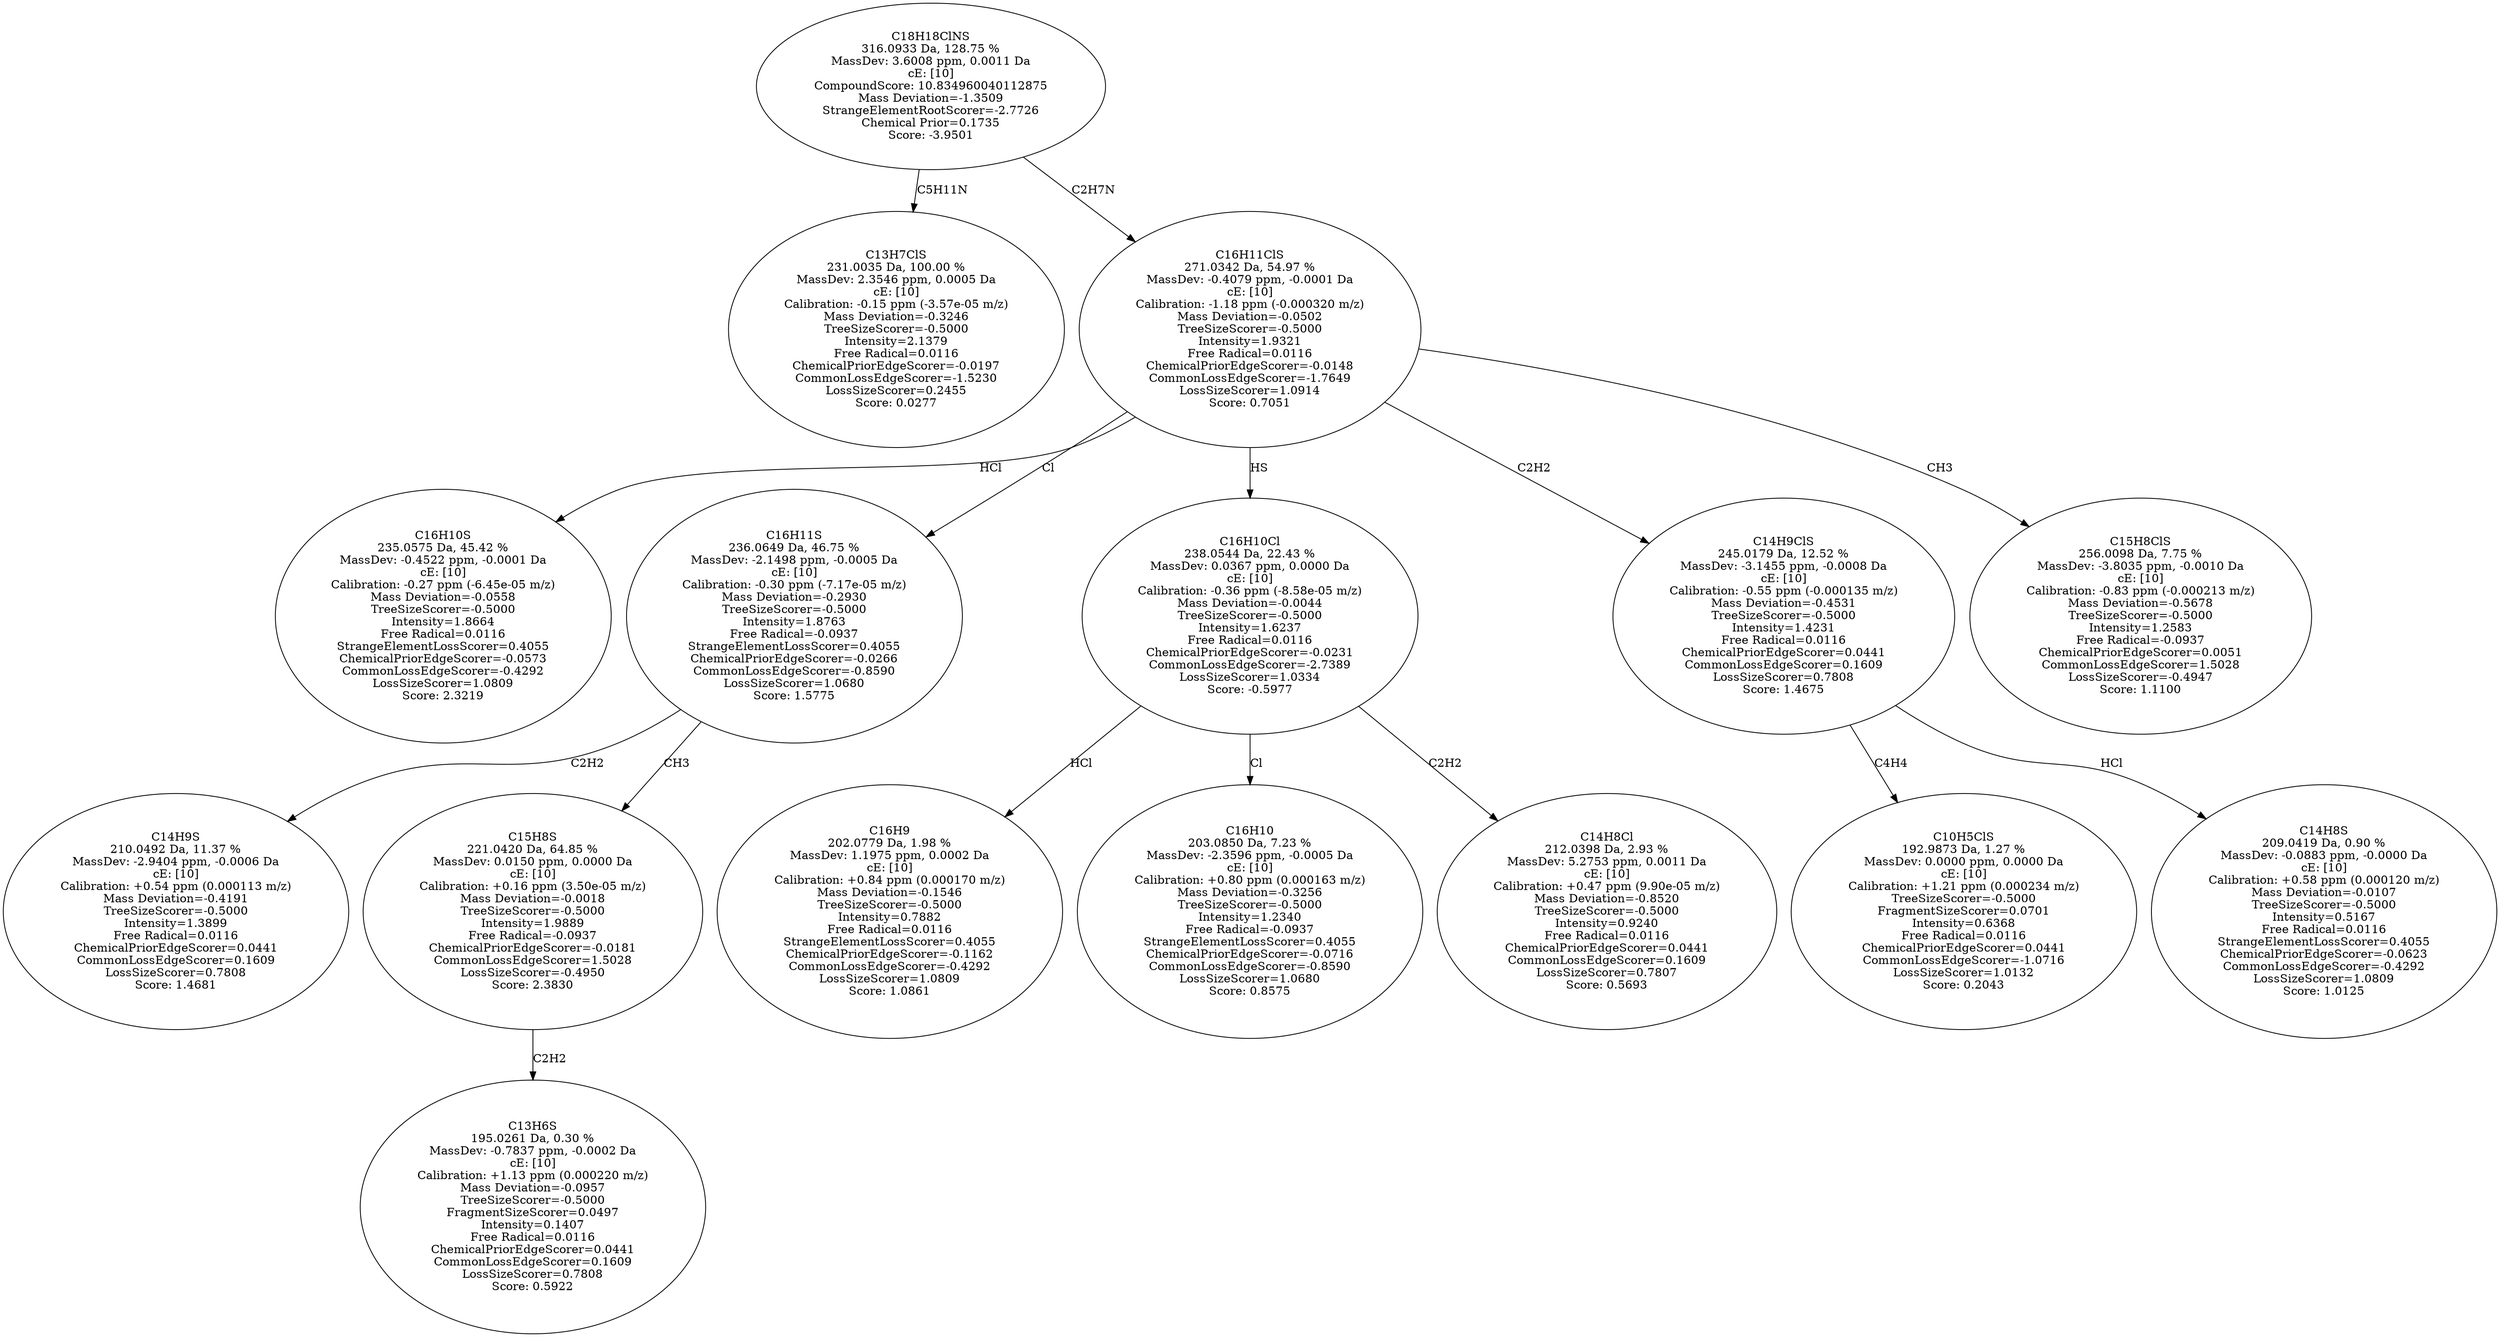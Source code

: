 strict digraph {
v1 [label="C13H7ClS\n231.0035 Da, 100.00 %\nMassDev: 2.3546 ppm, 0.0005 Da\ncE: [10]\nCalibration: -0.15 ppm (-3.57e-05 m/z)\nMass Deviation=-0.3246\nTreeSizeScorer=-0.5000\nIntensity=2.1379\nFree Radical=0.0116\nChemicalPriorEdgeScorer=-0.0197\nCommonLossEdgeScorer=-1.5230\nLossSizeScorer=0.2455\nScore: 0.0277"];
v2 [label="C16H10S\n235.0575 Da, 45.42 %\nMassDev: -0.4522 ppm, -0.0001 Da\ncE: [10]\nCalibration: -0.27 ppm (-6.45e-05 m/z)\nMass Deviation=-0.0558\nTreeSizeScorer=-0.5000\nIntensity=1.8664\nFree Radical=0.0116\nStrangeElementLossScorer=0.4055\nChemicalPriorEdgeScorer=-0.0573\nCommonLossEdgeScorer=-0.4292\nLossSizeScorer=1.0809\nScore: 2.3219"];
v3 [label="C14H9S\n210.0492 Da, 11.37 %\nMassDev: -2.9404 ppm, -0.0006 Da\ncE: [10]\nCalibration: +0.54 ppm (0.000113 m/z)\nMass Deviation=-0.4191\nTreeSizeScorer=-0.5000\nIntensity=1.3899\nFree Radical=0.0116\nChemicalPriorEdgeScorer=0.0441\nCommonLossEdgeScorer=0.1609\nLossSizeScorer=0.7808\nScore: 1.4681"];
v4 [label="C13H6S\n195.0261 Da, 0.30 %\nMassDev: -0.7837 ppm, -0.0002 Da\ncE: [10]\nCalibration: +1.13 ppm (0.000220 m/z)\nMass Deviation=-0.0957\nTreeSizeScorer=-0.5000\nFragmentSizeScorer=0.0497\nIntensity=0.1407\nFree Radical=0.0116\nChemicalPriorEdgeScorer=0.0441\nCommonLossEdgeScorer=0.1609\nLossSizeScorer=0.7808\nScore: 0.5922"];
v5 [label="C15H8S\n221.0420 Da, 64.85 %\nMassDev: 0.0150 ppm, 0.0000 Da\ncE: [10]\nCalibration: +0.16 ppm (3.50e-05 m/z)\nMass Deviation=-0.0018\nTreeSizeScorer=-0.5000\nIntensity=1.9889\nFree Radical=-0.0937\nChemicalPriorEdgeScorer=-0.0181\nCommonLossEdgeScorer=1.5028\nLossSizeScorer=-0.4950\nScore: 2.3830"];
v6 [label="C16H11S\n236.0649 Da, 46.75 %\nMassDev: -2.1498 ppm, -0.0005 Da\ncE: [10]\nCalibration: -0.30 ppm (-7.17e-05 m/z)\nMass Deviation=-0.2930\nTreeSizeScorer=-0.5000\nIntensity=1.8763\nFree Radical=-0.0937\nStrangeElementLossScorer=0.4055\nChemicalPriorEdgeScorer=-0.0266\nCommonLossEdgeScorer=-0.8590\nLossSizeScorer=1.0680\nScore: 1.5775"];
v7 [label="C16H9\n202.0779 Da, 1.98 %\nMassDev: 1.1975 ppm, 0.0002 Da\ncE: [10]\nCalibration: +0.84 ppm (0.000170 m/z)\nMass Deviation=-0.1546\nTreeSizeScorer=-0.5000\nIntensity=0.7882\nFree Radical=0.0116\nStrangeElementLossScorer=0.4055\nChemicalPriorEdgeScorer=-0.1162\nCommonLossEdgeScorer=-0.4292\nLossSizeScorer=1.0809\nScore: 1.0861"];
v8 [label="C16H10\n203.0850 Da, 7.23 %\nMassDev: -2.3596 ppm, -0.0005 Da\ncE: [10]\nCalibration: +0.80 ppm (0.000163 m/z)\nMass Deviation=-0.3256\nTreeSizeScorer=-0.5000\nIntensity=1.2340\nFree Radical=-0.0937\nStrangeElementLossScorer=0.4055\nChemicalPriorEdgeScorer=-0.0716\nCommonLossEdgeScorer=-0.8590\nLossSizeScorer=1.0680\nScore: 0.8575"];
v9 [label="C14H8Cl\n212.0398 Da, 2.93 %\nMassDev: 5.2753 ppm, 0.0011 Da\ncE: [10]\nCalibration: +0.47 ppm (9.90e-05 m/z)\nMass Deviation=-0.8520\nTreeSizeScorer=-0.5000\nIntensity=0.9240\nFree Radical=0.0116\nChemicalPriorEdgeScorer=0.0441\nCommonLossEdgeScorer=0.1609\nLossSizeScorer=0.7807\nScore: 0.5693"];
v10 [label="C16H10Cl\n238.0544 Da, 22.43 %\nMassDev: 0.0367 ppm, 0.0000 Da\ncE: [10]\nCalibration: -0.36 ppm (-8.58e-05 m/z)\nMass Deviation=-0.0044\nTreeSizeScorer=-0.5000\nIntensity=1.6237\nFree Radical=0.0116\nChemicalPriorEdgeScorer=-0.0231\nCommonLossEdgeScorer=-2.7389\nLossSizeScorer=1.0334\nScore: -0.5977"];
v11 [label="C10H5ClS\n192.9873 Da, 1.27 %\nMassDev: 0.0000 ppm, 0.0000 Da\ncE: [10]\nCalibration: +1.21 ppm (0.000234 m/z)\nTreeSizeScorer=-0.5000\nFragmentSizeScorer=0.0701\nIntensity=0.6368\nFree Radical=0.0116\nChemicalPriorEdgeScorer=0.0441\nCommonLossEdgeScorer=-1.0716\nLossSizeScorer=1.0132\nScore: 0.2043"];
v12 [label="C14H8S\n209.0419 Da, 0.90 %\nMassDev: -0.0883 ppm, -0.0000 Da\ncE: [10]\nCalibration: +0.58 ppm (0.000120 m/z)\nMass Deviation=-0.0107\nTreeSizeScorer=-0.5000\nIntensity=0.5167\nFree Radical=0.0116\nStrangeElementLossScorer=0.4055\nChemicalPriorEdgeScorer=-0.0623\nCommonLossEdgeScorer=-0.4292\nLossSizeScorer=1.0809\nScore: 1.0125"];
v13 [label="C14H9ClS\n245.0179 Da, 12.52 %\nMassDev: -3.1455 ppm, -0.0008 Da\ncE: [10]\nCalibration: -0.55 ppm (-0.000135 m/z)\nMass Deviation=-0.4531\nTreeSizeScorer=-0.5000\nIntensity=1.4231\nFree Radical=0.0116\nChemicalPriorEdgeScorer=0.0441\nCommonLossEdgeScorer=0.1609\nLossSizeScorer=0.7808\nScore: 1.4675"];
v14 [label="C15H8ClS\n256.0098 Da, 7.75 %\nMassDev: -3.8035 ppm, -0.0010 Da\ncE: [10]\nCalibration: -0.83 ppm (-0.000213 m/z)\nMass Deviation=-0.5678\nTreeSizeScorer=-0.5000\nIntensity=1.2583\nFree Radical=-0.0937\nChemicalPriorEdgeScorer=0.0051\nCommonLossEdgeScorer=1.5028\nLossSizeScorer=-0.4947\nScore: 1.1100"];
v15 [label="C16H11ClS\n271.0342 Da, 54.97 %\nMassDev: -0.4079 ppm, -0.0001 Da\ncE: [10]\nCalibration: -1.18 ppm (-0.000320 m/z)\nMass Deviation=-0.0502\nTreeSizeScorer=-0.5000\nIntensity=1.9321\nFree Radical=0.0116\nChemicalPriorEdgeScorer=-0.0148\nCommonLossEdgeScorer=-1.7649\nLossSizeScorer=1.0914\nScore: 0.7051"];
v16 [label="C18H18ClNS\n316.0933 Da, 128.75 %\nMassDev: 3.6008 ppm, 0.0011 Da\ncE: [10]\nCompoundScore: 10.834960040112875\nMass Deviation=-1.3509\nStrangeElementRootScorer=-2.7726\nChemical Prior=0.1735\nScore: -3.9501"];
v16 -> v1 [label="C5H11N"];
v15 -> v2 [label="HCl"];
v6 -> v3 [label="C2H2"];
v5 -> v4 [label="C2H2"];
v6 -> v5 [label="CH3"];
v15 -> v6 [label="Cl"];
v10 -> v7 [label="HCl"];
v10 -> v8 [label="Cl"];
v10 -> v9 [label="C2H2"];
v15 -> v10 [label="HS"];
v13 -> v11 [label="C4H4"];
v13 -> v12 [label="HCl"];
v15 -> v13 [label="C2H2"];
v15 -> v14 [label="CH3"];
v16 -> v15 [label="C2H7N"];
}